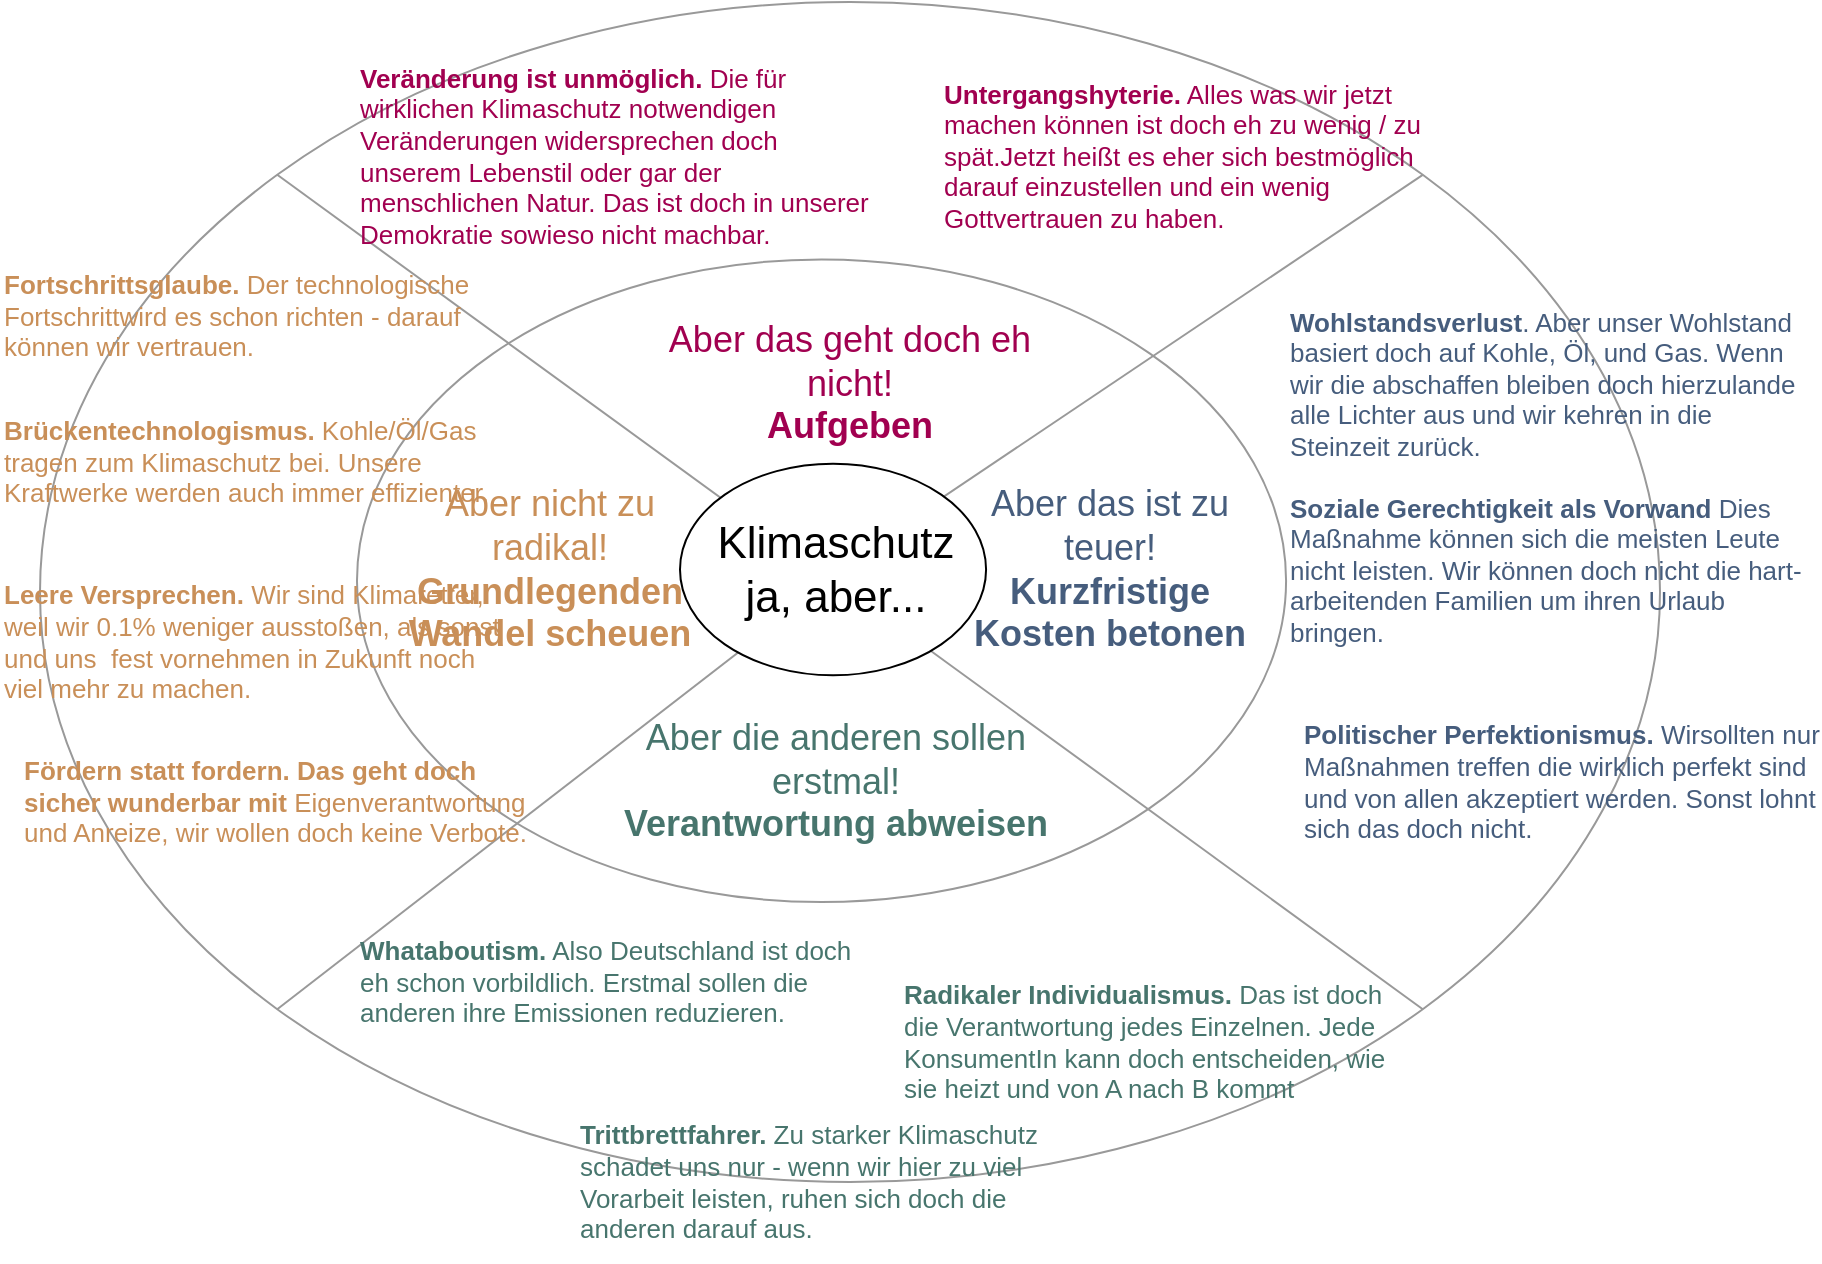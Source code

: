 <mxfile version="14.3.0" type="github">
  <diagram id="8PKnc2TItU4c_QBPlSYt" name="Page-1">
    <mxGraphModel dx="1675" dy="899" grid="1" gridSize="10" guides="1" tooltips="1" connect="1" arrows="1" fold="1" page="1" pageScale="1" pageWidth="850" pageHeight="1100" math="0" shadow="0">
      <root>
        <mxCell id="0" />
        <mxCell id="1" parent="0" />
        <mxCell id="0PAwoPsMKWGdQHZ1jBnO-2" value="" style="ellipse;whiteSpace=wrap;html=1;strokeColor=#999999;" vertex="1" parent="1">
          <mxGeometry x="20" y="20" width="810" height="590" as="geometry" />
        </mxCell>
        <mxCell id="0PAwoPsMKWGdQHZ1jBnO-4" value="" style="ellipse;whiteSpace=wrap;html=1;aspect=fixed;strokeColor=#999999;" vertex="1" parent="1">
          <mxGeometry x="178.49" y="148.75" width="464.55" height="321.25" as="geometry" />
        </mxCell>
        <mxCell id="0PAwoPsMKWGdQHZ1jBnO-5" value="" style="endArrow=none;html=1;exitX=0;exitY=1;exitDx=0;exitDy=0;entryX=1;entryY=0;entryDx=0;entryDy=0;strokeColor=#999999;" edge="1" parent="1" source="0PAwoPsMKWGdQHZ1jBnO-3" target="0PAwoPsMKWGdQHZ1jBnO-2">
          <mxGeometry width="50" height="50" relative="1" as="geometry">
            <mxPoint x="400" y="610" as="sourcePoint" />
            <mxPoint x="450" y="560" as="targetPoint" />
          </mxGeometry>
        </mxCell>
        <mxCell id="0PAwoPsMKWGdQHZ1jBnO-7" value="" style="endArrow=none;html=1;entryX=0;entryY=0;entryDx=0;entryDy=0;exitX=1;exitY=1;exitDx=0;exitDy=0;strokeColor=#999999;" edge="1" parent="1" source="0PAwoPsMKWGdQHZ1jBnO-2" target="0PAwoPsMKWGdQHZ1jBnO-2">
          <mxGeometry width="50" height="50" relative="1" as="geometry">
            <mxPoint x="400" y="610" as="sourcePoint" />
            <mxPoint x="450" y="560" as="targetPoint" />
          </mxGeometry>
        </mxCell>
        <mxCell id="0PAwoPsMKWGdQHZ1jBnO-8" value="" style="endArrow=none;html=1;exitX=0;exitY=1;exitDx=0;exitDy=0;entryX=1;entryY=0;entryDx=0;entryDy=0;strokeColor=#999999;" edge="1" parent="1" source="0PAwoPsMKWGdQHZ1jBnO-2" target="0PAwoPsMKWGdQHZ1jBnO-3">
          <mxGeometry width="50" height="50" relative="1" as="geometry">
            <mxPoint x="138.622" y="523.597" as="sourcePoint" />
            <mxPoint x="711.378" y="106.403" as="targetPoint" />
          </mxGeometry>
        </mxCell>
        <mxCell id="0PAwoPsMKWGdQHZ1jBnO-3" value="" style="ellipse;whiteSpace=wrap;html=1;aspect=fixed;" vertex="1" parent="1">
          <mxGeometry x="340" y="250.83" width="153.04" height="105.83" as="geometry" />
        </mxCell>
        <mxCell id="0PAwoPsMKWGdQHZ1jBnO-9" value="&lt;div style=&quot;font-size: 22px&quot;&gt;Klimaschutz&lt;/div&gt;&lt;div style=&quot;font-size: 22px&quot; align=&quot;center&quot;&gt;ja, aber...&lt;br style=&quot;font-size: 22px&quot;&gt;&lt;/div&gt;" style="text;html=1;strokeColor=none;fillColor=none;align=center;verticalAlign=middle;whiteSpace=wrap;rounded=0;fontSize=22;" vertex="1" parent="1">
          <mxGeometry x="343.04" y="268.75" width="150" height="70" as="geometry" />
        </mxCell>
        <mxCell id="0PAwoPsMKWGdQHZ1jBnO-10" value="&lt;div&gt;&lt;font&gt;Aber das geht doch eh nicht!&lt;/font&gt;&lt;/div&gt;&lt;div&gt;&lt;font&gt;&lt;b&gt;Aufgeben&lt;/b&gt;&lt;br&gt;&lt;/font&gt;&lt;/div&gt;" style="text;html=1;strokeColor=none;fillColor=none;align=center;verticalAlign=middle;whiteSpace=wrap;rounded=0;fontSize=18;fontColor=#A10050;" vertex="1" parent="1">
          <mxGeometry x="315" y="170.83" width="220" height="80" as="geometry" />
        </mxCell>
        <mxCell id="0PAwoPsMKWGdQHZ1jBnO-11" value="&lt;div&gt;&lt;font&gt;Aber die anderen sollen erstmal!&lt;br&gt;&lt;/font&gt;&lt;/div&gt;&lt;div&gt;&lt;font&gt;&lt;b&gt;Verantwortung abweisen&lt;/b&gt;&lt;br&gt;&lt;/font&gt;&lt;/div&gt;" style="text;html=1;strokeColor=none;fillColor=none;align=center;verticalAlign=middle;whiteSpace=wrap;rounded=0;fontSize=18;fontColor=#47756D;" vertex="1" parent="1">
          <mxGeometry x="308.04" y="370" width="220" height="80" as="geometry" />
        </mxCell>
        <mxCell id="0PAwoPsMKWGdQHZ1jBnO-12" value="&lt;div&gt;&lt;font&gt;Aber das ist zu teuer!&lt;br&gt;&lt;/font&gt;&lt;/div&gt;&lt;div&gt;&lt;font&gt;&lt;b&gt;Kurzfristige Kosten betonen&lt;/b&gt;&lt;br&gt;&lt;/font&gt;&lt;/div&gt;" style="text;html=1;strokeColor=none;fillColor=none;align=center;verticalAlign=middle;whiteSpace=wrap;rounded=0;fontSize=18;fontColor=#465D7D;" vertex="1" parent="1">
          <mxGeometry x="480" y="263.74" width="150" height="80" as="geometry" />
        </mxCell>
        <mxCell id="0PAwoPsMKWGdQHZ1jBnO-13" value="&lt;div&gt;&lt;font&gt;Aber nicht zu radikal!&lt;br&gt;&lt;/font&gt;&lt;/div&gt;&lt;div&gt;&lt;font&gt;&lt;b&gt;Grundlegenden Wandel scheuen&lt;/b&gt;&lt;br&gt;&lt;/font&gt;&lt;/div&gt;" style="text;html=1;strokeColor=none;fillColor=none;align=center;verticalAlign=middle;whiteSpace=wrap;rounded=0;fontSize=18;fontColor=#C98F58;" vertex="1" parent="1">
          <mxGeometry x="200" y="253.11" width="150" height="101.25" as="geometry" />
        </mxCell>
        <mxCell id="0PAwoPsMKWGdQHZ1jBnO-17" value="&lt;b&gt;Veränderung ist unmöglich.&lt;/b&gt; Die für wirklichen Klimaschutz notwendigen Veränderungen widersprechen doch unserem Lebenstil oder gar der menschlichen Natur. Das ist doch in unserer Demokratie sowieso nicht machbar. " style="text;html=1;strokeColor=none;fillColor=none;align=left;verticalAlign=middle;whiteSpace=wrap;rounded=0;fontSize=13;fontColor=#A10050;" vertex="1" parent="1">
          <mxGeometry x="178.49" y="57.49" width="260" height="80" as="geometry" />
        </mxCell>
        <mxCell id="0PAwoPsMKWGdQHZ1jBnO-18" value="&lt;b&gt;Untergangshyterie.&lt;/b&gt; Alles was wir jetzt machen können ist doch eh zu wenig / zu spät.Jetzt heißt es eher sich bestmöglich darauf einzustellen und ein wenig Gottvertrauen zu haben." style="text;html=1;strokeColor=none;fillColor=none;align=left;verticalAlign=middle;whiteSpace=wrap;rounded=0;fontSize=13;fontColor=#A10050;" vertex="1" parent="1">
          <mxGeometry x="470" y="57.49" width="260" height="80" as="geometry" />
        </mxCell>
        <mxCell id="0PAwoPsMKWGdQHZ1jBnO-19" value="&lt;font color=&quot;#465D7D&quot;&gt;&lt;b&gt;Politischer Perfektionismus.&lt;/b&gt; Wirsollten nur Maßnahmen treffen die wirklich perfekt sind und von allen akzeptiert werden. Sonst lohnt sich das doch nicht.&lt;/font&gt;" style="text;html=1;strokeColor=none;fillColor=none;align=left;verticalAlign=middle;whiteSpace=wrap;rounded=0;fontSize=13;fontColor=#A10050;" vertex="1" parent="1">
          <mxGeometry x="650" y="370" width="260" height="80" as="geometry" />
        </mxCell>
        <mxCell id="0PAwoPsMKWGdQHZ1jBnO-20" value="&lt;font color=&quot;#465D7D&quot;&gt;&lt;b&gt;Soziale Gerechtigkeit als Vorwand&lt;/b&gt; Dies Maßnahme können sich die meisten Leute nicht leisten. Wir können doch nicht die hart-arbeitenden Familien um ihren Urlaub bringen.&lt;br&gt;&lt;/font&gt;" style="text;html=1;strokeColor=none;fillColor=none;align=left;verticalAlign=middle;whiteSpace=wrap;rounded=0;fontSize=13;fontColor=#A10050;" vertex="1" parent="1">
          <mxGeometry x="643.04" y="263.73" width="260" height="80" as="geometry" />
        </mxCell>
        <mxCell id="0PAwoPsMKWGdQHZ1jBnO-21" value="&lt;font color=&quot;#465D7D&quot;&gt;&lt;b&gt;Wohlstandsverlust&lt;/b&gt;. Aber unser Wohlstand basiert doch auf Kohle, Öl, und Gas. Wenn wir die abschaffen bleiben doch hierzulande alle Lichter aus und wir kehren in die Steinzeit zurück. &lt;br&gt;&lt;/font&gt;" style="text;html=1;strokeColor=none;fillColor=none;align=left;verticalAlign=middle;whiteSpace=wrap;rounded=0;fontSize=13;fontColor=#A10050;" vertex="1" parent="1">
          <mxGeometry x="643.04" y="170.83" width="260" height="80" as="geometry" />
        </mxCell>
        <mxCell id="0PAwoPsMKWGdQHZ1jBnO-22" value="&lt;font color=&quot;#47756D&quot;&gt;&lt;b&gt;Radikaler Individualismus.&lt;/b&gt; Das ist doch die Verantwortung jedes Einzelnen. Jede KonsumentIn kann doch entscheiden, wie sie heizt und von A nach B kommt&lt;br&gt;&lt;/font&gt;" style="text;html=1;strokeColor=none;fillColor=none;align=left;verticalAlign=middle;whiteSpace=wrap;rounded=0;fontSize=13;fontColor=#A10050;" vertex="1" parent="1">
          <mxGeometry x="450" y="500" width="260" height="80" as="geometry" />
        </mxCell>
        <mxCell id="0PAwoPsMKWGdQHZ1jBnO-23" value="&lt;font color=&quot;#47756D&quot;&gt;&lt;b&gt;Whataboutism.&lt;/b&gt; Also Deutschland ist doch eh schon vorbildlich. Erstmal sollen die anderen ihre Emissionen reduzieren.&lt;br&gt;&lt;/font&gt;" style="text;html=1;strokeColor=none;fillColor=none;align=left;verticalAlign=middle;whiteSpace=wrap;rounded=0;fontSize=13;fontColor=#A10050;" vertex="1" parent="1">
          <mxGeometry x="178.49" y="470" width="260" height="80" as="geometry" />
        </mxCell>
        <mxCell id="0PAwoPsMKWGdQHZ1jBnO-24" value="&lt;font color=&quot;#47756D&quot;&gt;&lt;b&gt;Trittbrettfahrer.&lt;/b&gt; Zu starker Klimaschutz schadet uns nur - wenn wir hier zu viel Vorarbeit leisten, ruhen sich doch die anderen darauf aus.&lt;br&gt;&lt;/font&gt;" style="text;html=1;strokeColor=none;fillColor=none;align=left;verticalAlign=middle;whiteSpace=wrap;rounded=0;fontSize=13;fontColor=#A10050;" vertex="1" parent="1">
          <mxGeometry x="288.04" y="570" width="260" height="80" as="geometry" />
        </mxCell>
        <mxCell id="0PAwoPsMKWGdQHZ1jBnO-25" value="&lt;font color=&quot;#47756D&quot;&gt;&lt;font color=&quot;#C98F58&quot;&gt;&lt;b&gt;Fortschrittsglaube. &lt;/b&gt;Der technologische Fortschrittwird es schon richten - darauf können wir vertrauen.&amp;nbsp; &lt;/font&gt;&lt;br&gt;&lt;/font&gt;" style="text;html=1;strokeColor=none;fillColor=none;align=left;verticalAlign=middle;whiteSpace=wrap;rounded=0;fontSize=13;fontColor=#A10050;" vertex="1" parent="1">
          <mxGeometry y="137.49" width="260" height="80" as="geometry" />
        </mxCell>
        <mxCell id="0PAwoPsMKWGdQHZ1jBnO-26" value="&lt;font color=&quot;#C98F58&quot;&gt;&lt;b&gt;Brückentechnologismus. &lt;/b&gt;Kohle/Öl/Gas tragen zum Klimaschutz bei. Unsere Kraftwerke werden auch immer effizienter.&lt;br&gt;&lt;/font&gt;" style="text;html=1;strokeColor=none;fillColor=none;align=left;verticalAlign=middle;whiteSpace=wrap;rounded=0;fontSize=13;fontColor=#A10050;" vertex="1" parent="1">
          <mxGeometry y="210" width="260" height="80" as="geometry" />
        </mxCell>
        <mxCell id="0PAwoPsMKWGdQHZ1jBnO-27" value="&lt;font color=&quot;#47756D&quot;&gt;&lt;font color=&quot;#C98F58&quot;&gt;&lt;b&gt;Leere Versprechen. &lt;/b&gt;Wir sind Klimaretter, weil wir 0.1% weniger ausstoßen, als sonst und uns&amp;nbsp; fest vornehmen in Zukunft noch viel mehr zu machen. &lt;/font&gt;&lt;br&gt;&lt;/font&gt;" style="text;html=1;strokeColor=none;fillColor=none;align=left;verticalAlign=middle;whiteSpace=wrap;rounded=0;fontSize=13;fontColor=#A10050;" vertex="1" parent="1">
          <mxGeometry y="300" width="260" height="80" as="geometry" />
        </mxCell>
        <mxCell id="0PAwoPsMKWGdQHZ1jBnO-28" value="&lt;font color=&quot;#C98F58&quot;&gt;&lt;b&gt;Fördern statt fordern. Das geht doch sicher wunderbar mit &lt;/b&gt;Eigenverantwortung und Anreize, wir wollen doch keine Verbote.&lt;br&gt;&lt;/font&gt;" style="text;html=1;strokeColor=none;fillColor=none;align=left;verticalAlign=middle;whiteSpace=wrap;rounded=0;fontSize=13;fontColor=#A10050;" vertex="1" parent="1">
          <mxGeometry x="10" y="380" width="260" height="80" as="geometry" />
        </mxCell>
      </root>
    </mxGraphModel>
  </diagram>
</mxfile>

